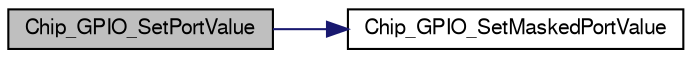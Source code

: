 digraph "Chip_GPIO_SetPortValue"
{
  edge [fontname="FreeSans",fontsize="10",labelfontname="FreeSans",labelfontsize="10"];
  node [fontname="FreeSans",fontsize="10",shape=record];
  rankdir="LR";
  Node1 [label="Chip_GPIO_SetPortValue",height=0.2,width=0.4,color="black", fillcolor="grey75", style="filled", fontcolor="black"];
  Node1 -> Node2 [color="midnightblue",fontsize="10",style="solid"];
  Node2 [label="Chip_GPIO_SetMaskedPortValue",height=0.2,width=0.4,color="black", fillcolor="white", style="filled",URL="$group__GPIO__17XX__40XX.html#ga45e5422fd37f991f4ff46cdc0090efb4",tooltip="Set all GPIO pin states, but mask via the MASK register. "];
}
